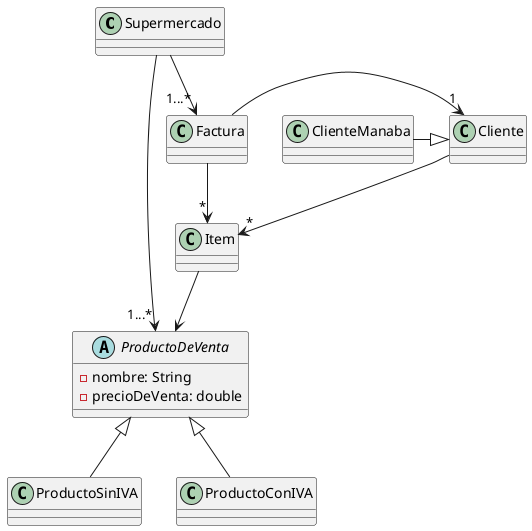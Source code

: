 @startuml
'https://plantuml.com/class-diagram

class Supermercado {
}

class Cliente {
}

Supermercado --> "1...*" Factura

Supermercado --> "1...*" ProductoDeVenta

ProductoSinIVA --u|> ProductoDeVenta
ProductoConIVA --u|> ProductoDeVenta

Item --> ProductoDeVenta
Factura -> "1" Cliente
Cliente --> "*" Item

Factura -> "*" Item
ClienteManaba -|> Cliente

abstract class ProductoDeVenta{
    - nombre: String
    - precioDeVenta: double

}


@enduml
